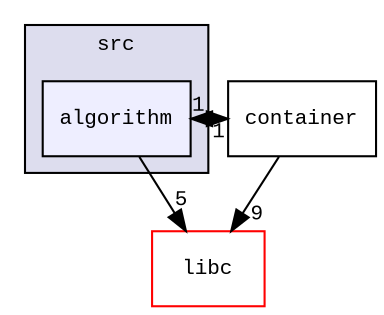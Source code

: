 digraph "src/algorithm" {
  compound=true
  node [ fontsize="10", fontname="CourierNew"];
  edge [ labelfontsize="10", labelfontname="CourierNew"];
  subgraph clusterdir_68267d1309a1af8e8297ef4c3efbcdba {
    graph [ bgcolor="#ddddee", pencolor="black", label="src" fontname="CourierNew", fontsize="10", URL="dir_68267d1309a1af8e8297ef4c3efbcdba.html"]
  dir_fbc178c12bd249518b3c0868875b8083 [shape=box, label="algorithm", style="filled", fillcolor="#eeeeff", pencolor="black", URL="dir_fbc178c12bd249518b3c0868875b8083.html"];
  }
  dir_1b313d86a3cedf427c8a82c0995b1bb6 [shape=box label="container" URL="dir_1b313d86a3cedf427c8a82c0995b1bb6.html"];
  dir_ee3448fa1dc3d93b4fb7d6fba5be0d5c [shape=box label="libc" fillcolor="white" style="filled" color="red" URL="dir_ee3448fa1dc3d93b4fb7d6fba5be0d5c.html"];
  dir_1b313d86a3cedf427c8a82c0995b1bb6->dir_ee3448fa1dc3d93b4fb7d6fba5be0d5c [headlabel="9", labeldistance=1.5 headhref="dir_000004_000006.html"];
  dir_1b313d86a3cedf427c8a82c0995b1bb6->dir_fbc178c12bd249518b3c0868875b8083 [headlabel="1", labeldistance=1.5 headhref="dir_000004_000001.html"];
  dir_fbc178c12bd249518b3c0868875b8083->dir_1b313d86a3cedf427c8a82c0995b1bb6 [headlabel="1", labeldistance=1.5 headhref="dir_000001_000004.html"];
  dir_fbc178c12bd249518b3c0868875b8083->dir_ee3448fa1dc3d93b4fb7d6fba5be0d5c [headlabel="5", labeldistance=1.5 headhref="dir_000001_000006.html"];
}
